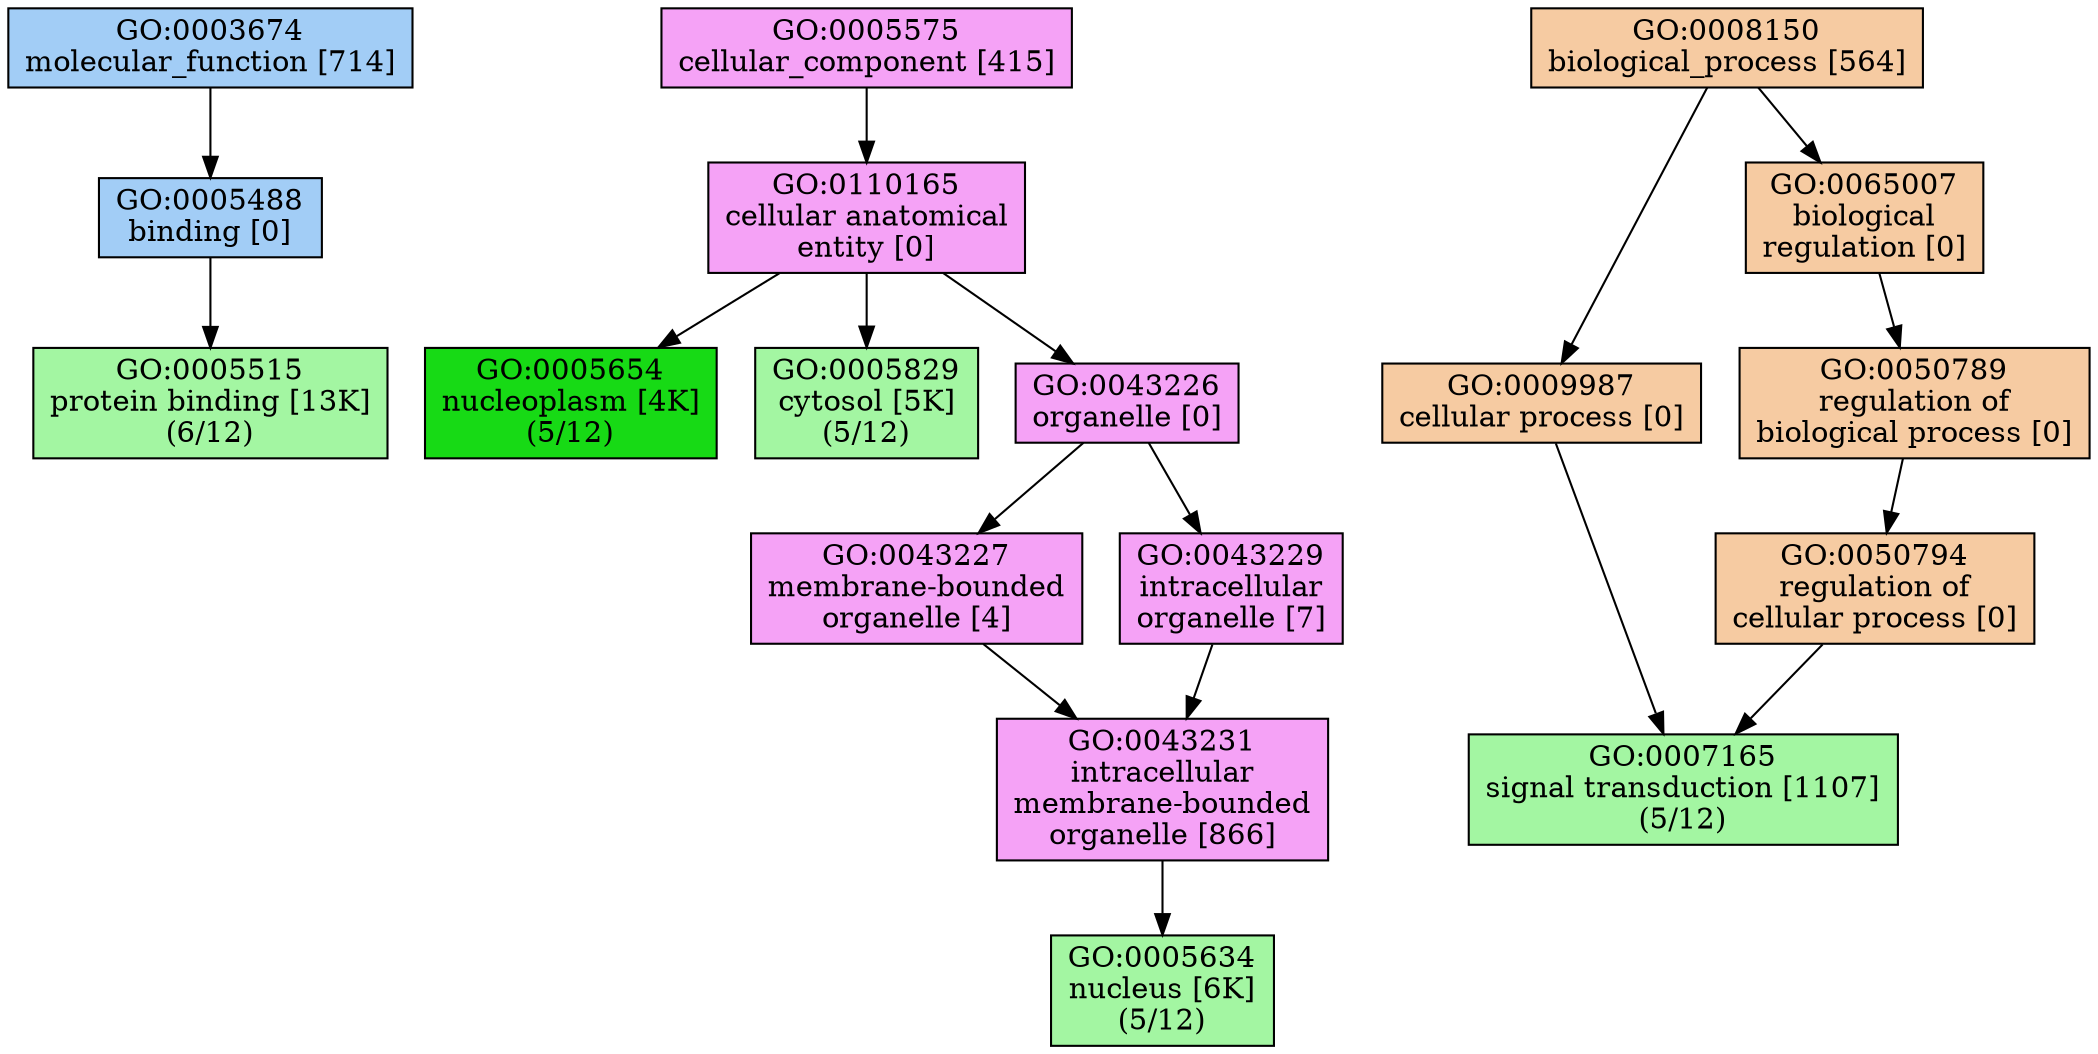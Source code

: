 digraph genescape {
"GO:0003674" [fillcolor="#A2CDF6", label="GO:0003674
molecular_function [714]", shape=box, style=filled];
"GO:0005488" [fillcolor="#A2CDF6", label="GO:0005488
binding [0]", shape=box, style=filled];
"GO:0005515" [fillcolor="#A3F6A2", label="GO:0005515
protein binding [13K]
(6/12)", shape=box, style=filled];
"GO:0005575" [fillcolor="#F5A2F6", label="GO:0005575
cellular_component [415]", shape=box, style=filled];
"GO:0005634" [fillcolor="#A3F6A2", label="GO:0005634
nucleus [6K]
(5/12)", shape=box, style=filled];
"GO:0005654" [fillcolor="#17DA15", label="GO:0005654
nucleoplasm [4K]
(5/12)", shape=box, style=filled];
"GO:0005829" [fillcolor="#A3F6A2", label="GO:0005829
cytosol [5K]
(5/12)", shape=box, style=filled];
"GO:0007165" [fillcolor="#A3F6A2", label="GO:0007165
signal transduction [1107]
(5/12)", shape=box, style=filled];
"GO:0008150" [fillcolor="#F6CBA2", label="GO:0008150
biological_process [564]", shape=box, style=filled];
"GO:0009987" [fillcolor="#F6CBA2", label="GO:0009987
cellular process [0]", shape=box, style=filled];
"GO:0043226" [fillcolor="#F5A2F6", label="GO:0043226
organelle [0]", shape=box, style=filled];
"GO:0043227" [fillcolor="#F5A2F6", label="GO:0043227
membrane-bounded
organelle [4]", shape=box, style=filled];
"GO:0043229" [fillcolor="#F5A2F6", label="GO:0043229
intracellular
organelle [7]", shape=box, style=filled];
"GO:0043231" [fillcolor="#F5A2F6", label="GO:0043231
intracellular
membrane-bounded
organelle [866]", shape=box, style=filled];
"GO:0050789" [fillcolor="#F6CBA2", label="GO:0050789
regulation of
biological process [0]", shape=box, style=filled];
"GO:0050794" [fillcolor="#F6CBA2", label="GO:0050794
regulation of
cellular process [0]", shape=box, style=filled];
"GO:0065007" [fillcolor="#F6CBA2", label="GO:0065007
biological
regulation [0]", shape=box, style=filled];
"GO:0110165" [fillcolor="#F5A2F6", label="GO:0110165
cellular anatomical
entity [0]", shape=box, style=filled];
"GO:0003674" -> "GO:0005488";
"GO:0005488" -> "GO:0005515";
"GO:0005575" -> "GO:0110165";
"GO:0008150" -> "GO:0009987";
"GO:0008150" -> "GO:0065007";
"GO:0009987" -> "GO:0007165";
"GO:0043226" -> "GO:0043227";
"GO:0043226" -> "GO:0043229";
"GO:0043227" -> "GO:0043231";
"GO:0043229" -> "GO:0043231";
"GO:0043231" -> "GO:0005634";
"GO:0050789" -> "GO:0050794";
"GO:0050794" -> "GO:0007165";
"GO:0065007" -> "GO:0050789";
"GO:0110165" -> "GO:0005654";
"GO:0110165" -> "GO:0005829";
"GO:0110165" -> "GO:0043226";

}
